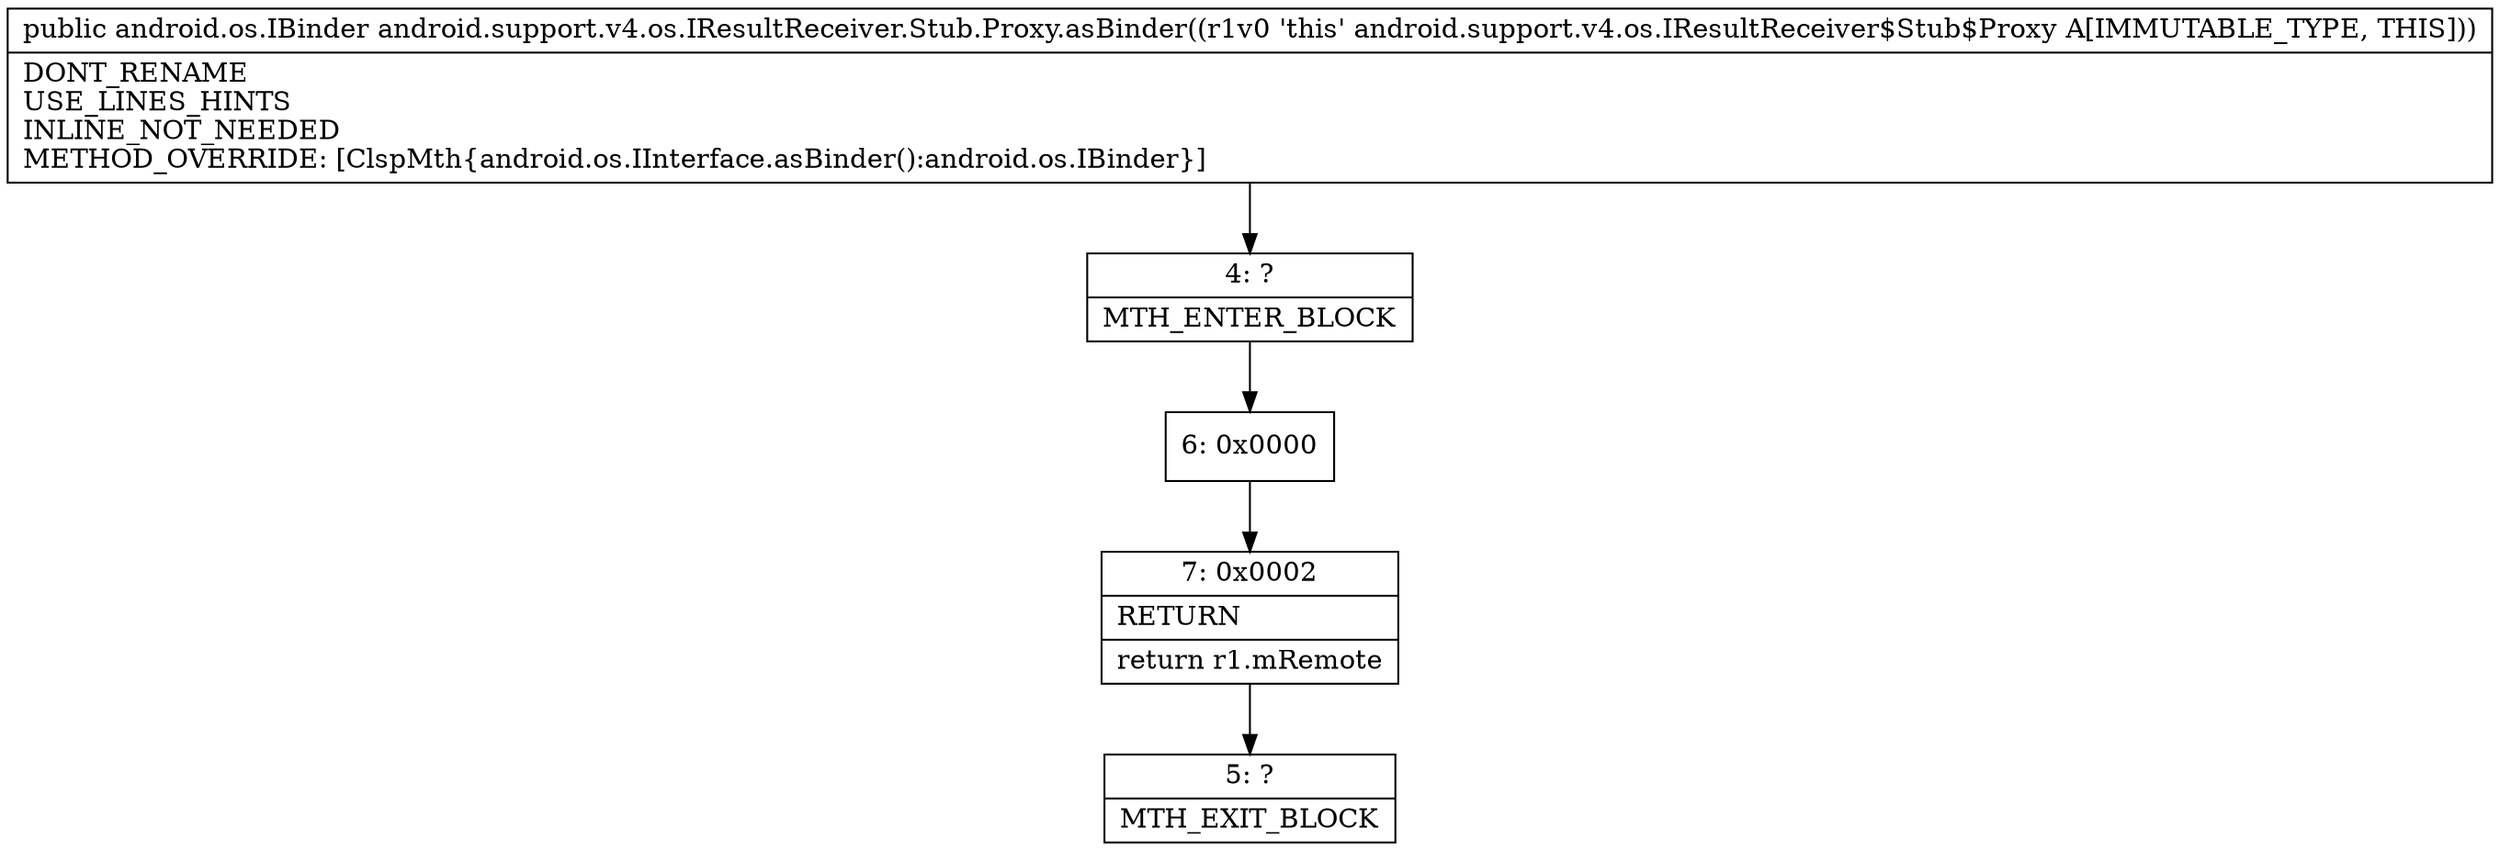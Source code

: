 digraph "CFG forandroid.support.v4.os.IResultReceiver.Stub.Proxy.asBinder()Landroid\/os\/IBinder;" {
Node_4 [shape=record,label="{4\:\ ?|MTH_ENTER_BLOCK\l}"];
Node_6 [shape=record,label="{6\:\ 0x0000}"];
Node_7 [shape=record,label="{7\:\ 0x0002|RETURN\l|return r1.mRemote\l}"];
Node_5 [shape=record,label="{5\:\ ?|MTH_EXIT_BLOCK\l}"];
MethodNode[shape=record,label="{public android.os.IBinder android.support.v4.os.IResultReceiver.Stub.Proxy.asBinder((r1v0 'this' android.support.v4.os.IResultReceiver$Stub$Proxy A[IMMUTABLE_TYPE, THIS]))  | DONT_RENAME\lUSE_LINES_HINTS\lINLINE_NOT_NEEDED\lMETHOD_OVERRIDE: [ClspMth\{android.os.IInterface.asBinder():android.os.IBinder\}]\l}"];
MethodNode -> Node_4;Node_4 -> Node_6;
Node_6 -> Node_7;
Node_7 -> Node_5;
}

